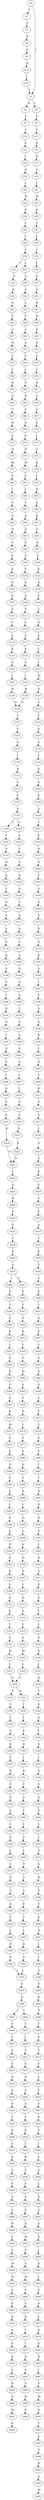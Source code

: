strict digraph  {
	S0 -> S1 [ label = I ];
	S0 -> S2 [ label = T ];
	S1 -> S3 [ label = T ];
	S2 -> S4 [ label = D ];
	S2 -> S5 [ label = E ];
	S3 -> S6 [ label = R ];
	S4 -> S7 [ label = P ];
	S5 -> S8 [ label = P ];
	S6 -> S9 [ label = E ];
	S7 -> S10 [ label = V ];
	S8 -> S11 [ label = V ];
	S9 -> S12 [ label = D ];
	S10 -> S13 [ label = S ];
	S11 -> S14 [ label = S ];
	S12 -> S15 [ label = I ];
	S13 -> S16 [ label = L ];
	S14 -> S17 [ label = H ];
	S15 -> S2 [ label = T ];
	S16 -> S18 [ label = N ];
	S17 -> S19 [ label = N ];
	S18 -> S20 [ label = I ];
	S19 -> S21 [ label = I ];
	S20 -> S22 [ label = M ];
	S21 -> S23 [ label = M ];
	S22 -> S24 [ label = K ];
	S23 -> S25 [ label = K ];
	S24 -> S26 [ label = C ];
	S25 -> S27 [ label = C ];
	S26 -> S28 [ label = L ];
	S27 -> S29 [ label = L ];
	S28 -> S30 [ label = V ];
	S29 -> S31 [ label = L ];
	S30 -> S32 [ label = I ];
	S30 -> S33 [ label = L ];
	S31 -> S34 [ label = I ];
	S32 -> S35 [ label = G ];
	S33 -> S36 [ label = G ];
	S34 -> S37 [ label = G ];
	S35 -> S38 [ label = D ];
	S36 -> S39 [ label = D ];
	S37 -> S40 [ label = D ];
	S38 -> S41 [ label = G ];
	S39 -> S42 [ label = G ];
	S40 -> S43 [ label = K ];
	S41 -> S44 [ label = V ];
	S42 -> S45 [ label = V ];
	S43 -> S46 [ label = M ];
	S44 -> S47 [ label = A ];
	S45 -> S48 [ label = A ];
	S46 -> S49 [ label = K ];
	S47 -> S50 [ label = N ];
	S48 -> S51 [ label = S ];
	S49 -> S52 [ label = Q ];
	S50 -> S53 [ label = F ];
	S51 -> S54 [ label = F ];
	S52 -> S55 [ label = F ];
	S53 -> S56 [ label = L ];
	S54 -> S57 [ label = L ];
	S55 -> S58 [ label = L ];
	S56 -> S59 [ label = D ];
	S57 -> S60 [ label = D ];
	S58 -> S61 [ label = Q ];
	S59 -> S62 [ label = N ];
	S60 -> S63 [ label = D ];
	S61 -> S64 [ label = G ];
	S62 -> S65 [ label = T ];
	S63 -> S66 [ label = S ];
	S64 -> S67 [ label = S ];
	S65 -> S68 [ label = N ];
	S66 -> S69 [ label = N ];
	S67 -> S70 [ label = E ];
	S68 -> S71 [ label = P ];
	S69 -> S72 [ label = P ];
	S70 -> S73 [ label = I ];
	S71 -> S74 [ label = N ];
	S72 -> S75 [ label = D ];
	S73 -> S76 [ label = G ];
	S74 -> S77 [ label = M ];
	S75 -> S78 [ label = M ];
	S76 -> S79 [ label = K ];
	S77 -> S80 [ label = P ];
	S78 -> S81 [ label = P ];
	S79 -> S82 [ label = L ];
	S80 -> S83 [ label = I ];
	S81 -> S84 [ label = L ];
	S82 -> S85 [ label = R ];
	S83 -> S86 [ label = V ];
	S84 -> S87 [ label = V ];
	S85 -> S88 [ label = A ];
	S86 -> S89 [ label = H ];
	S87 -> S90 [ label = H ];
	S88 -> S91 [ label = K ];
	S89 -> S92 [ label = R ];
	S90 -> S93 [ label = Q ];
	S91 -> S94 [ label = C ];
	S92 -> S95 [ label = C ];
	S93 -> S96 [ label = C ];
	S94 -> S97 [ label = D ];
	S95 -> S98 [ label = D ];
	S96 -> S99 [ label = D ];
	S97 -> S100 [ label = E ];
	S98 -> S101 [ label = P ];
	S99 -> S102 [ label = P ];
	S100 -> S103 [ label = D ];
	S101 -> S104 [ label = D ];
	S102 -> S105 [ label = D ];
	S103 -> S106 [ label = D ];
	S104 -> S107 [ label = N ];
	S105 -> S108 [ label = K ];
	S106 -> S109 [ label = K ];
	S107 -> S110 [ label = E ];
	S108 -> S111 [ label = E ];
	S109 -> S112 [ label = L ];
	S110 -> S113 [ label = L ];
	S111 -> S114 [ label = L ];
	S112 -> S115 [ label = N ];
	S113 -> S116 [ label = A ];
	S114 -> S117 [ label = A ];
	S115 -> S118 [ label = K ];
	S116 -> S119 [ label = K ];
	S117 -> S120 [ label = K ];
	S118 -> S121 [ label = I ];
	S119 -> S122 [ label = N ];
	S120 -> S123 [ label = N ];
	S121 -> S124 [ label = I ];
	S122 -> S125 [ label = I ];
	S123 -> S126 [ label = I ];
	S124 -> S127 [ label = W ];
	S125 -> S128 [ label = W ];
	S126 -> S129 [ label = W ];
	S127 -> S130 [ label = K ];
	S128 -> S131 [ label = N ];
	S129 -> S131 [ label = N ];
	S130 -> S132 [ label = T ];
	S131 -> S133 [ label = V ];
	S132 -> S134 [ label = F ];
	S133 -> S135 [ label = F ];
	S134 -> S136 [ label = A ];
	S135 -> S137 [ label = A ];
	S136 -> S138 [ label = A ];
	S137 -> S139 [ label = Y ];
	S138 -> S140 [ label = C ];
	S139 -> S141 [ label = K ];
	S140 -> S142 [ label = E ];
	S141 -> S143 [ label = E ];
	S142 -> S144 [ label = D ];
	S143 -> S145 [ label = E ];
	S144 -> S146 [ label = D ];
	S145 -> S147 [ label = E ];
	S146 -> S148 [ label = S ];
	S147 -> S149 [ label = S ];
	S147 -> S150 [ label = A ];
	S148 -> S151 [ label = Y ];
	S149 -> S152 [ label = Y ];
	S150 -> S153 [ label = S ];
	S151 -> S154 [ label = S ];
	S152 -> S155 [ label = S ];
	S153 -> S156 [ label = Y ];
	S154 -> S157 [ label = H ];
	S155 -> S158 [ label = H ];
	S156 -> S159 [ label = S ];
	S157 -> S160 [ label = Q ];
	S158 -> S161 [ label = Q ];
	S159 -> S162 [ label = H ];
	S160 -> S163 [ label = T ];
	S161 -> S164 [ label = T ];
	S162 -> S165 [ label = Q ];
	S163 -> S166 [ label = G ];
	S164 -> S167 [ label = D ];
	S165 -> S168 [ label = T ];
	S166 -> S169 [ label = E ];
	S167 -> S170 [ label = V ];
	S168 -> S171 [ label = G ];
	S169 -> S172 [ label = A ];
	S170 -> S173 [ label = S ];
	S171 -> S174 [ label = A ];
	S172 -> S175 [ label = S ];
	S173 -> S176 [ label = S ];
	S174 -> S177 [ label = C ];
	S175 -> S178 [ label = A ];
	S176 -> S179 [ label = Q ];
	S177 -> S180 [ label = S ];
	S178 -> S181 [ label = K ];
	S179 -> S182 [ label = E ];
	S180 -> S183 [ label = Q ];
	S181 -> S184 [ label = S ];
	S182 -> S185 [ label = S ];
	S183 -> S186 [ label = Q ];
	S184 -> S187 [ label = I ];
	S185 -> S188 [ label = T ];
	S186 -> S189 [ label = S ];
	S187 -> S190 [ label = E ];
	S188 -> S191 [ label = G ];
	S189 -> S192 [ label = T ];
	S190 -> S193 [ label = S ];
	S191 -> S194 [ label = G ];
	S192 -> S195 [ label = G ];
	S193 -> S196 [ label = K ];
	S194 -> S197 [ label = I ];
	S195 -> S198 [ label = G ];
	S196 -> S199 [ label = K ];
	S197 -> S200 [ label = A ];
	S198 -> S201 [ label = V ];
	S199 -> S202 [ label = L ];
	S200 -> S203 [ label = C ];
	S201 -> S204 [ label = A ];
	S202 -> S205 [ label = N ];
	S203 -> S206 [ label = I ];
	S204 -> S207 [ label = C ];
	S205 -> S208 [ label = S ];
	S206 -> S209 [ label = G ];
	S207 -> S210 [ label = I ];
	S208 -> S211 [ label = K ];
	S209 -> S212 [ label = E ];
	S210 -> S213 [ label = G ];
	S211 -> S214 [ label = S ];
	S212 -> S215 [ label = K ];
	S213 -> S216 [ label = E ];
	S214 -> S217 [ label = A ];
	S215 -> S218 [ label = K ];
	S216 -> S219 [ label = K ];
	S217 -> S220 [ label = I ];
	S218 -> S221 [ label = N ];
	S219 -> S222 [ label = K ];
	S220 -> S223 [ label = A ];
	S221 -> S224 [ label = I ];
	S222 -> S221 [ label = N ];
	S223 -> S225 [ label = S ];
	S224 -> S226 [ label = A ];
	S225 -> S227 [ label = K ];
	S226 -> S228 [ label = K ];
	S227 -> S229 [ label = F ];
	S228 -> S230 [ label = R ];
	S229 -> S231 [ label = S ];
	S230 -> S232 [ label = F ];
	S231 -> S233 [ label = S ];
	S232 -> S234 [ label = T ];
	S233 -> S235 [ label = A ];
	S234 -> S236 [ label = K ];
	S235 -> S237 [ label = Y ];
	S236 -> S238 [ label = A ];
	S237 -> S239 [ label = K ];
	S238 -> S240 [ label = I ];
	S238 -> S241 [ label = V ];
	S239 -> S242 [ label = E ];
	S240 -> S243 [ label = D ];
	S241 -> S244 [ label = E ];
	S242 -> S245 [ label = S ];
	S243 -> S246 [ label = T ];
	S244 -> S247 [ label = T ];
	S245 -> S248 [ label = Q ];
	S246 -> S249 [ label = S ];
	S247 -> S250 [ label = S ];
	S248 -> S251 [ label = L ];
	S249 -> S252 [ label = K ];
	S250 -> S253 [ label = K ];
	S251 -> S254 [ label = Q ];
	S252 -> S255 [ label = L ];
	S253 -> S256 [ label = L ];
	S254 -> S257 [ label = S ];
	S255 -> S258 [ label = G ];
	S256 -> S259 [ label = G ];
	S257 -> S260 [ label = Y ];
	S258 -> S261 [ label = H ];
	S259 -> S262 [ label = H ];
	S260 -> S263 [ label = V ];
	S261 -> S264 [ label = F ];
	S262 -> S265 [ label = V ];
	S263 -> S266 [ label = Q ];
	S264 -> S267 [ label = V ];
	S265 -> S268 [ label = V ];
	S266 -> S269 [ label = A ];
	S267 -> S270 [ label = K ];
	S268 -> S271 [ label = N ];
	S269 -> S272 [ label = F ];
	S270 -> S273 [ label = M ];
	S271 -> S274 [ label = I ];
	S272 -> S275 [ label = E ];
	S273 -> S276 [ label = F ];
	S274 -> S277 [ label = F ];
	S275 -> S278 [ label = T ];
	S276 -> S279 [ label = E ];
	S277 -> S280 [ label = E ];
	S278 -> S281 [ label = P ];
	S279 -> S282 [ label = D ];
	S280 -> S283 [ label = D ];
	S281 -> S284 [ label = S ];
	S282 -> S285 [ label = F ];
	S283 -> S286 [ label = F ];
	S284 -> S287 [ label = I ];
	S285 -> S288 [ label = S ];
	S286 -> S289 [ label = S ];
	S287 -> S290 [ label = T ];
	S288 -> S291 [ label = I ];
	S289 -> S292 [ label = I ];
	S290 -> S293 [ label = N ];
	S291 -> S294 [ label = R ];
	S292 -> S295 [ label = Q ];
	S293 -> S296 [ label = N ];
	S294 -> S297 [ label = G ];
	S295 -> S298 [ label = G ];
	S296 -> S299 [ label = N ];
	S297 -> S300 [ label = D ];
	S298 -> S301 [ label = D ];
	S299 -> S302 [ label = D ];
	S300 -> S303 [ label = Q ];
	S301 -> S304 [ label = N ];
	S302 -> S305 [ label = L ];
	S303 -> S306 [ label = D ];
	S304 -> S307 [ label = N ];
	S305 -> S308 [ label = D ];
	S306 -> S309 [ label = L ];
	S307 -> S310 [ label = L ];
	S308 -> S311 [ label = A ];
	S309 -> S312 [ label = D ];
	S310 -> S313 [ label = D ];
	S311 -> S314 [ label = K ];
	S312 -> S315 [ label = G ];
	S313 -> S316 [ label = G ];
	S314 -> S317 [ label = E ];
	S315 -> S318 [ label = T ];
	S316 -> S319 [ label = T ];
	S317 -> S320 [ label = L ];
	S318 -> S321 [ label = A ];
	S319 -> S322 [ label = A ];
	S320 -> S323 [ label = L ];
	S321 -> S324 [ label = M ];
	S322 -> S325 [ label = M ];
	S323 -> S326 [ label = D ];
	S324 -> S327 [ label = L ];
	S325 -> S328 [ label = L ];
	S326 -> S329 [ label = R ];
	S327 -> S330 [ label = N ];
	S328 -> S330 [ label = N ];
	S329 -> S331 [ label = I ];
	S330 -> S332 [ label = E ];
	S330 -> S333 [ label = Q ];
	S331 -> S334 [ label = Q ];
	S332 -> S335 [ label = T ];
	S333 -> S336 [ label = I ];
	S334 -> S337 [ label = Y ];
	S335 -> S338 [ label = I ];
	S336 -> S339 [ label = I ];
	S337 -> S340 [ label = K ];
	S338 -> S341 [ label = E ];
	S339 -> S342 [ label = E ];
	S340 -> S343 [ label = A ];
	S341 -> S344 [ label = R ];
	S342 -> S345 [ label = R ];
	S343 -> S346 [ label = L ];
	S344 -> S347 [ label = V ];
	S345 -> S348 [ label = I ];
	S346 -> S349 [ label = K ];
	S347 -> S350 [ label = R ];
	S348 -> S351 [ label = R ];
	S349 -> S352 [ label = I ];
	S350 -> S353 [ label = Y ];
	S351 -> S354 [ label = Y ];
	S352 -> S355 [ label = Q ];
	S353 -> S356 [ label = G ];
	S354 -> S357 [ label = G ];
	S355 -> S358 [ label = V ];
	S356 -> S359 [ label = P ];
	S357 -> S360 [ label = P ];
	S358 -> S361 [ label = Q ];
	S359 -> S362 [ label = L ];
	S360 -> S363 [ label = L ];
	S361 -> S364 [ label = E ];
	S362 -> S365 [ label = P ];
	S363 -> S366 [ label = P ];
	S364 -> S367 [ label = L ];
	S365 -> S368 [ label = L ];
	S366 -> S369 [ label = L ];
	S367 -> S370 [ label = L ];
	S368 -> S371 [ label = C ];
	S369 -> S372 [ label = N ];
	S370 -> S373 [ label = D ];
	S371 -> S374 [ label = A ];
	S372 -> S375 [ label = A ];
	S373 -> S376 [ label = G ];
	S374 -> S377 [ label = A ];
	S375 -> S378 [ label = A ];
	S376 -> S379 [ label = M ];
	S377 -> S380 [ label = K ];
	S378 -> S381 [ label = K ];
	S379 -> S382 [ label = E ];
	S380 -> S383 [ label = F ];
	S381 -> S384 [ label = F ];
	S382 -> S385 [ label = T ];
	S383 -> S386 [ label = L ];
	S384 -> S387 [ label = L ];
	S385 -> S388 [ label = K ];
	S386 -> S389 [ label = D ];
	S387 -> S390 [ label = D ];
	S388 -> S391 [ label = D ];
	S389 -> S392 [ label = N ];
	S390 -> S393 [ label = N ];
	S391 -> S394 [ label = I ];
	S392 -> S395 [ label = L ];
	S393 -> S395 [ label = L ];
	S394 -> S396 [ label = C ];
	S395 -> S397 [ label = E ];
	S396 -> S398 [ label = G ];
	S397 -> S399 [ label = N ];
	S398 -> S400 [ label = N ];
	S399 -> S401 [ label = C ];
	S399 -> S402 [ label = T ];
	S400 -> S403 [ label = R ];
	S401 -> S404 [ label = S ];
	S402 -> S405 [ label = S ];
	S403 -> S406 [ label = N ];
	S404 -> S407 [ label = I ];
	S405 -> S408 [ label = I ];
	S406 -> S409 [ label = T ];
	S407 -> S410 [ label = Y ];
	S408 -> S411 [ label = Y ];
	S409 -> S412 [ label = D ];
	S410 -> S413 [ label = G ];
	S411 -> S414 [ label = G ];
	S412 -> S415 [ label = V ];
	S413 -> S416 [ label = N ];
	S414 -> S417 [ label = N ];
	S415 -> S418 [ label = V ];
	S416 -> S419 [ label = G ];
	S417 -> S420 [ label = S ];
	S418 -> S421 [ label = G ];
	S419 -> S422 [ label = D ];
	S420 -> S423 [ label = D ];
	S421 -> S424 [ label = F ];
	S422 -> S425 [ label = T ];
	S423 -> S426 [ label = V ];
	S424 -> S427 [ label = A ];
	S425 -> S428 [ label = D ];
	S426 -> S429 [ label = D ];
	S427 -> S430 [ label = N ];
	S428 -> S431 [ label = V ];
	S429 -> S432 [ label = I ];
	S430 -> S433 [ label = V ];
	S431 -> S434 [ label = K ];
	S432 -> S435 [ label = K ];
	S433 -> S436 [ label = I ];
	S434 -> S437 [ label = A ];
	S435 -> S438 [ label = S ];
	S436 -> S439 [ label = A ];
	S437 -> S440 [ label = F ];
	S438 -> S441 [ label = F ];
	S439 -> S442 [ label = D ];
	S440 -> S443 [ label = A ];
	S441 -> S444 [ label = A ];
	S442 -> S445 [ label = L ];
	S443 -> S446 [ label = E ];
	S444 -> S447 [ label = E ];
	S445 -> S448 [ label = D ];
	S446 -> S449 [ label = R ];
	S447 -> S450 [ label = R ];
	S448 -> S451 [ label = D ];
	S449 -> S452 [ label = L ];
	S450 -> S453 [ label = M ];
	S451 -> S454 [ label = S ];
	S452 -> S455 [ label = E ];
	S453 -> S456 [ label = E ];
	S454 -> S457 [ label = A ];
	S455 -> S458 [ label = M ];
	S456 -> S459 [ label = E ];
	S457 -> S460 [ label = L ];
	S458 -> S461 [ label = M ];
	S459 -> S462 [ label = M ];
	S460 -> S463 [ label = K ];
	S461 -> S464 [ label = E ];
	S462 -> S465 [ label = E ];
	S463 -> S466 [ label = L ];
	S464 -> S467 [ label = E ];
	S465 -> S468 [ label = E ];
	S466 -> S469 [ label = E ];
	S467 -> S470 [ label = D ];
	S468 -> S471 [ label = Q ];
	S469 -> S472 [ label = A ];
	S470 -> S473 [ label = S ];
	S471 -> S474 [ label = T ];
	S472 -> S475 [ label = L ];
	S473 -> S476 [ label = V ];
	S474 -> S477 [ label = I ];
	S475 -> S478 [ label = Q ];
	S476 -> S479 [ label = S ];
	S477 -> S480 [ label = Q ];
	S478 -> S481 [ label = Q ];
	S479 -> S482 [ label = G ];
	S480 -> S483 [ label = A ];
	S481 -> S484 [ label = R ];
	S482 -> S485 [ label = R ];
	S483 -> S486 [ label = A ];
	S484 -> S487 [ label = I ];
	S485 -> S488 [ label = A ];
	S486 -> S489 [ label = M ];
	S487 -> S490 [ label = S ];
	S488 -> S491 [ label = M ];
	S489 -> S492 [ label = K ];
	S490 -> S493 [ label = M ];
	S491 -> S494 [ label = K ];
	S493 -> S495 [ label = D ];
	S495 -> S496 [ label = Y ];
	S496 -> S497 [ label = E ];
	S497 -> S498 [ label = D ];
	S498 -> S499 [ label = N ];
	S499 -> S500 [ label = A ];
	S500 -> S501 [ label = M ];
}
